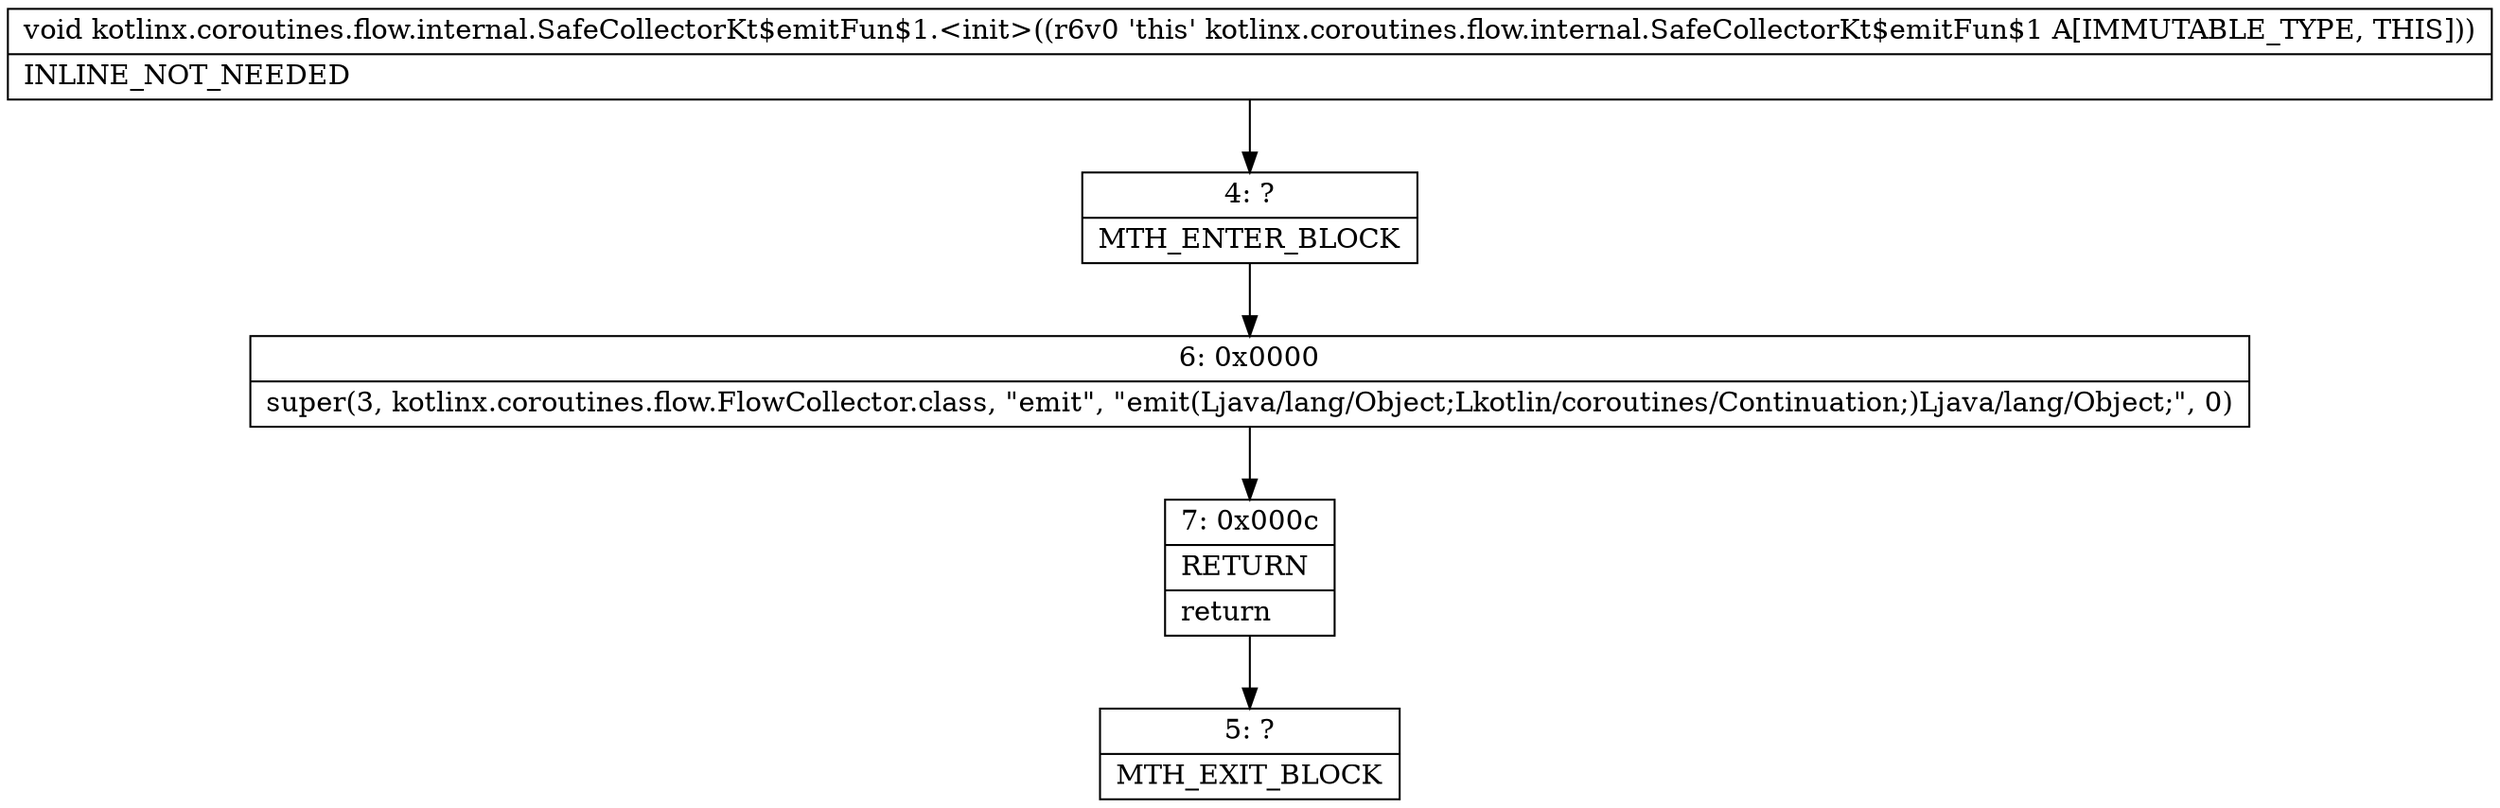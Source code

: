 digraph "CFG forkotlinx.coroutines.flow.internal.SafeCollectorKt$emitFun$1.\<init\>()V" {
Node_4 [shape=record,label="{4\:\ ?|MTH_ENTER_BLOCK\l}"];
Node_6 [shape=record,label="{6\:\ 0x0000|super(3, kotlinx.coroutines.flow.FlowCollector.class, \"emit\", \"emit(Ljava\/lang\/Object;Lkotlin\/coroutines\/Continuation;)Ljava\/lang\/Object;\", 0)\l}"];
Node_7 [shape=record,label="{7\:\ 0x000c|RETURN\l|return\l}"];
Node_5 [shape=record,label="{5\:\ ?|MTH_EXIT_BLOCK\l}"];
MethodNode[shape=record,label="{void kotlinx.coroutines.flow.internal.SafeCollectorKt$emitFun$1.\<init\>((r6v0 'this' kotlinx.coroutines.flow.internal.SafeCollectorKt$emitFun$1 A[IMMUTABLE_TYPE, THIS]))  | INLINE_NOT_NEEDED\l}"];
MethodNode -> Node_4;Node_4 -> Node_6;
Node_6 -> Node_7;
Node_7 -> Node_5;
}

